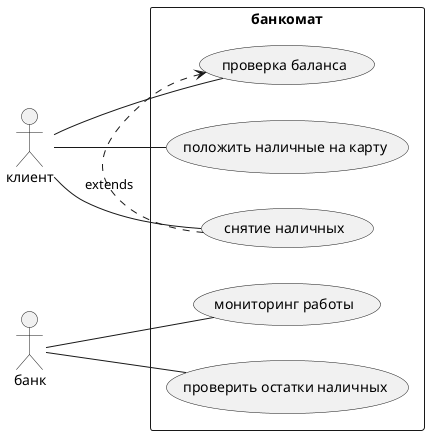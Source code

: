 @startuml
left to right direction
skinparam packageStyle rect
actor клиент
actor банк
rectangle банкомат {
    клиент-- (проверка баланса)
    клиент-- (снятие наличных)
    клиент-- (положить наличные на карту)
    (снятие наличных) .> (проверка баланса) : extends
    банк -- (проверить остатки наличных)
    банк -- (мониторинг работы)
}
@enduml